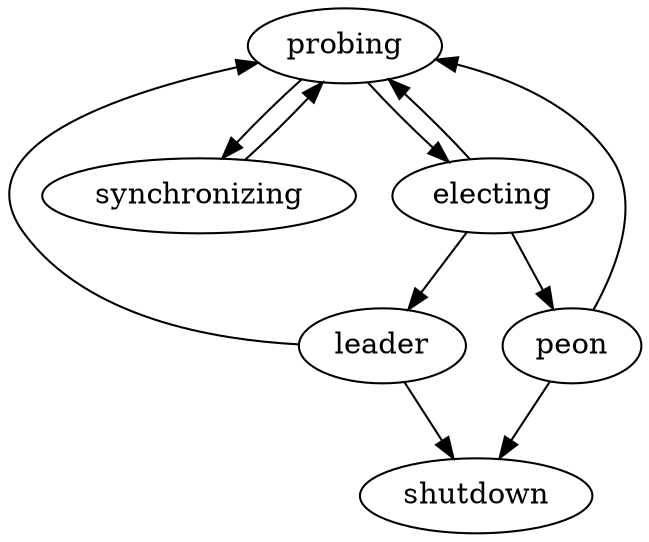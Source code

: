 digraph mon_stat {
	probing->electing->leader->shutdown;
	electing->peon->shutdown;
	probing->synchronizing->probing;

	electing->probing;
	leader->probing;
	peon->probing;
}
